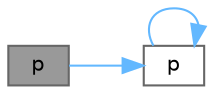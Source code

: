 digraph "p"
{
 // LATEX_PDF_SIZE
  bgcolor="transparent";
  edge [fontname=Helvetica,fontsize=10,labelfontname=Helvetica,labelfontsize=10];
  node [fontname=Helvetica,fontsize=10,shape=box,height=0.2,width=0.4];
  rankdir="LR";
  Node1 [id="Node000001",label="p",height=0.2,width=0.4,color="gray40", fillcolor="grey60", style="filled", fontcolor="black",tooltip=" "];
  Node1 -> Node2 [id="edge3_Node000001_Node000002",color="steelblue1",style="solid",tooltip=" "];
  Node2 [id="Node000002",label="p",height=0.2,width=0.4,color="grey40", fillcolor="white", style="filled",URL="$_g_u_i_tools_8cpp.html#a6a626c1dd0cfaa4ae2a9d4a6f2ca90d5",tooltip=" "];
  Node2 -> Node2 [id="edge4_Node000002_Node000002",color="steelblue1",style="solid",tooltip=" "];
}
